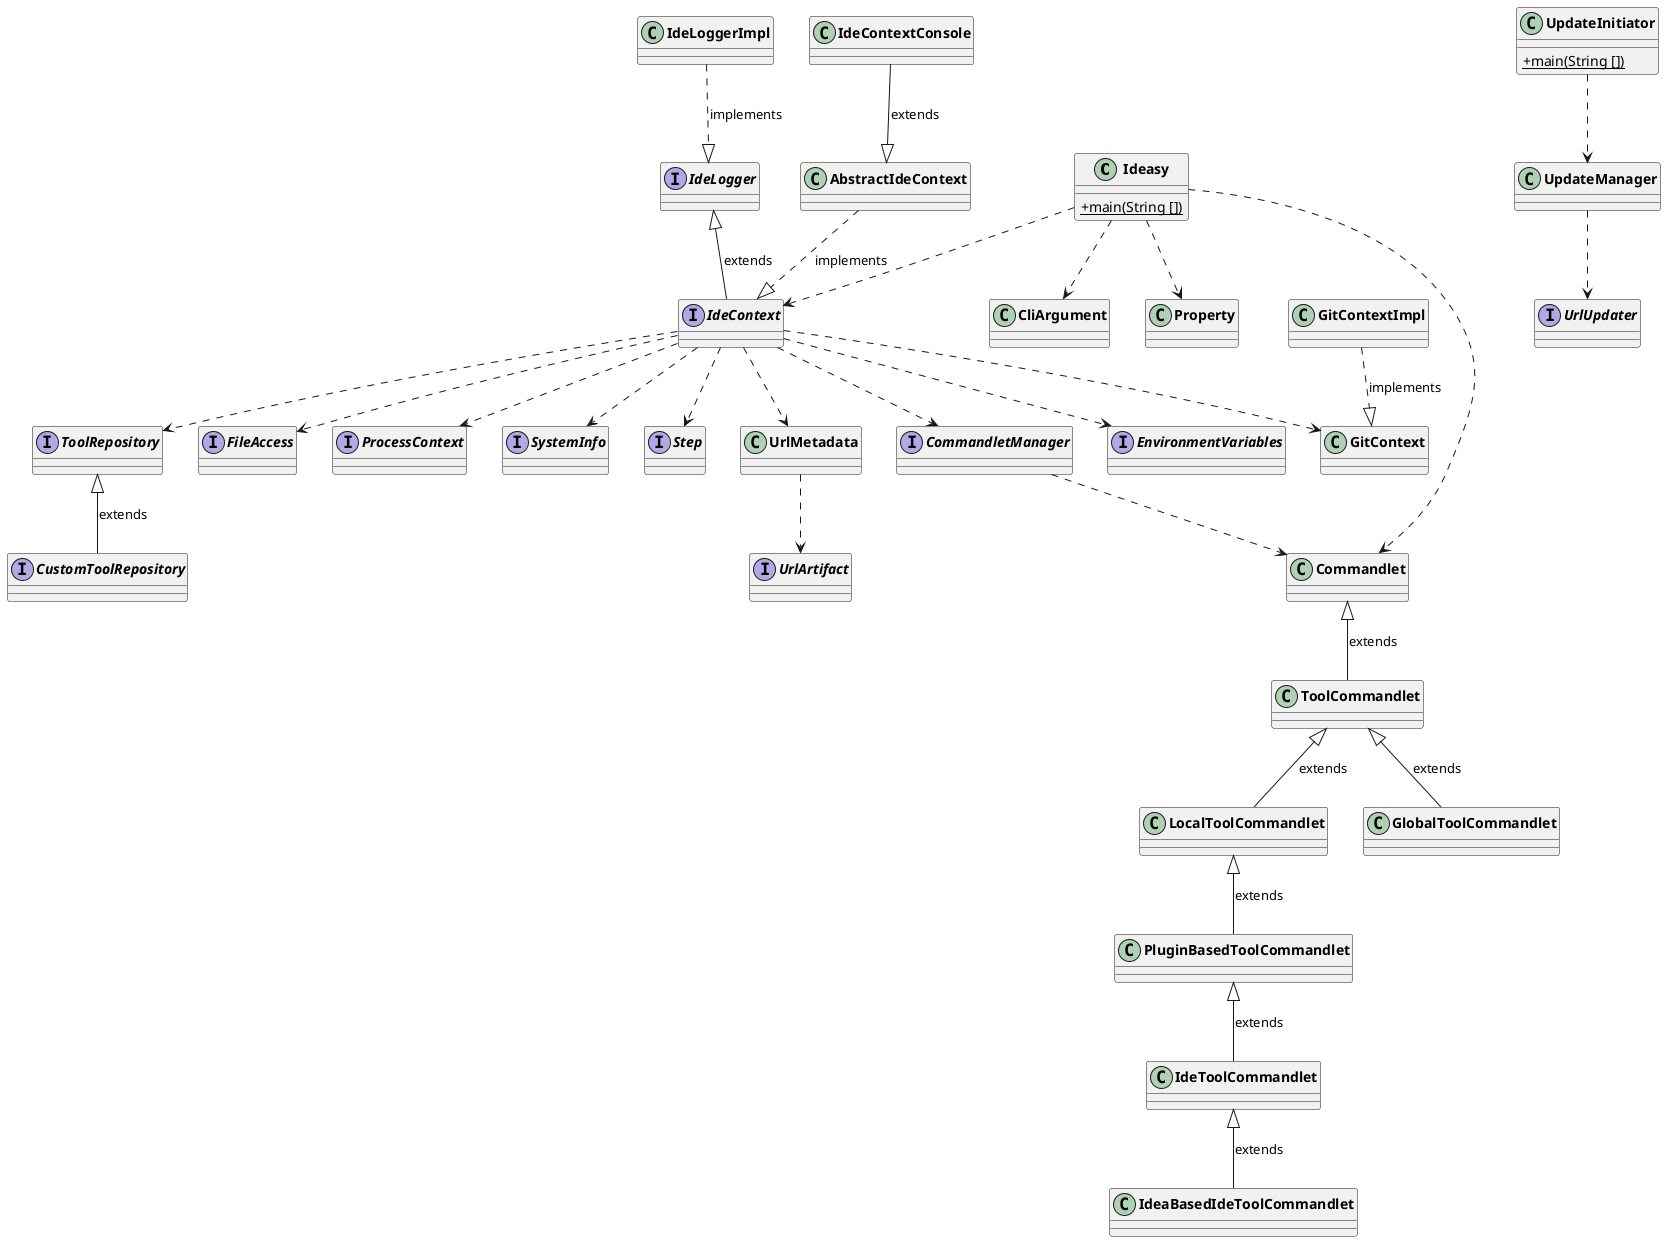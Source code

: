@startuml
skinparam classFontStyle bold
skinparam classAttributeIconSize 0

'''' Attributes and methods '''

class Ideasy {
  {static} +main(String [])
}

class CliArgument
class Property

interface IdeLogger
interface IdeContext

interface CommandletManager
interface EnvironmentVariables
interface FileAccess
interface ProcessContext
interface SystemInfo
interface Step

interface ToolRepository
interface CustomToolRepository

class UrlMetadata
interface UrlArtifact

class Commandlet
class ToolCommandlet
class LocalToolCommandlet
class GlobalToolCommandlet
class PluginBasedToolCommandlet
class IdeToolCommandlet
class IdeaBasedIdeToolCommandlet

class UpdateInitiator{
  {static} +main(String [])
}

class UpdateManager
interface UrlUpdater


'''' Relations '''

Ideasy ..> CliArgument
Ideasy ..> Property
Ideasy ..> Commandlet
Ideasy ..> IdeContext

IdeLogger <|-- IdeContext : extends

IdeContext ..> CommandletManager
IdeContext ..> EnvironmentVariables
IdeContext ..> FileAccess
IdeContext ..> ProcessContext
IdeContext ..> SystemInfo
IdeContext ..> Step
IdeContext ..> ToolRepository
IdeContext ..> UrlMetadata
IdeContext ..> GitContext
UrlMetadata ..> UrlArtifact

AbstractIdeContext ..|> IdeContext : implements
IdeContextConsole --|> AbstractIdeContext : extends
IdeLoggerImpl ..|> IdeLogger : implements

GitContextImpl ..|> GitContext  : implements

CommandletManager ..> Commandlet
Commandlet <|-- ToolCommandlet : extends
ToolCommandlet <|-- LocalToolCommandlet : extends
ToolCommandlet <|-- GlobalToolCommandlet : extends
LocalToolCommandlet <|-- PluginBasedToolCommandlet : extends
PluginBasedToolCommandlet <|-- IdeToolCommandlet : extends
IdeToolCommandlet <|-- IdeaBasedIdeToolCommandlet : extends

ToolRepository <|-- CustomToolRepository : extends

UpdateInitiator ..> UpdateManager
UpdateManager ..> UrlUpdater

@enduml
